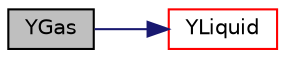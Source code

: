 digraph "YGas"
{
  bgcolor="transparent";
  edge [fontname="Helvetica",fontsize="10",labelfontname="Helvetica",labelfontsize="10"];
  node [fontname="Helvetica",fontsize="10",shape=record];
  rankdir="LR";
  Node1 [label="YGas",height=0.2,width=0.4,color="black", fillcolor="grey75", style="filled", fontcolor="black"];
  Node1 -> Node2 [color="midnightblue",fontsize="10",style="solid",fontname="Helvetica"];
  Node2 [label="YLiquid",height=0.2,width=0.4,color="red",URL="$a02131.html#a73b82b535bece8e426a63e77c329be41",tooltip="Return const access to mass fractions of liquids. "];
}
